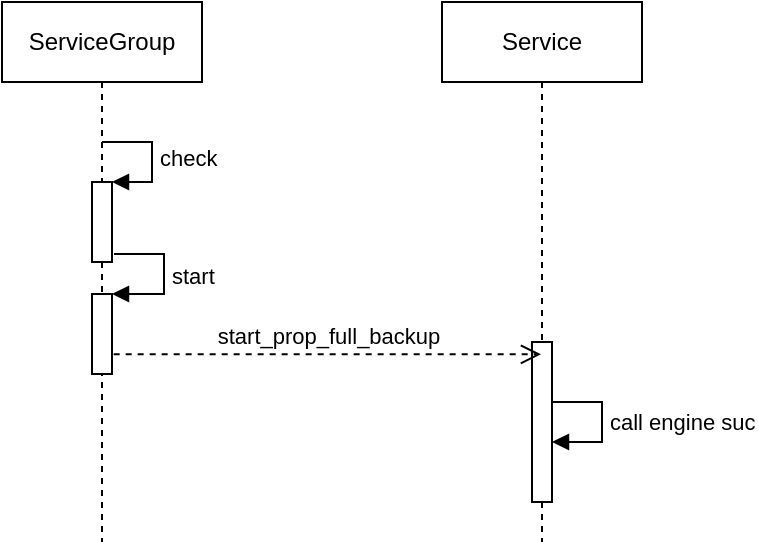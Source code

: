 <mxfile version="15.2.1" type="github">
  <diagram id="tKv0VxTw6U8oqhbLYjSn" name="第 1 页">
    <mxGraphModel dx="1100" dy="668" grid="1" gridSize="10" guides="1" tooltips="1" connect="1" arrows="1" fold="1" page="1" pageScale="1" pageWidth="827" pageHeight="1169" math="0" shadow="0">
      <root>
        <mxCell id="0" />
        <mxCell id="1" parent="0" />
        <mxCell id="y-dI7r-PkCuqXCwZw97I-2" value="ServiceGroup" style="shape=umlLifeline;perimeter=lifelinePerimeter;whiteSpace=wrap;html=1;container=1;collapsible=0;recursiveResize=0;outlineConnect=0;" vertex="1" parent="1">
          <mxGeometry x="100" y="130" width="100" height="270" as="geometry" />
        </mxCell>
        <mxCell id="y-dI7r-PkCuqXCwZw97I-3" value="" style="html=1;points=[];perimeter=orthogonalPerimeter;" vertex="1" parent="y-dI7r-PkCuqXCwZw97I-2">
          <mxGeometry x="45" y="90" width="10" height="40" as="geometry" />
        </mxCell>
        <mxCell id="y-dI7r-PkCuqXCwZw97I-4" value="check" style="edgeStyle=orthogonalEdgeStyle;html=1;align=left;spacingLeft=2;endArrow=block;rounded=0;entryX=1;entryY=0;" edge="1" target="y-dI7r-PkCuqXCwZw97I-3" parent="y-dI7r-PkCuqXCwZw97I-2">
          <mxGeometry relative="1" as="geometry">
            <mxPoint x="50" y="70" as="sourcePoint" />
            <Array as="points">
              <mxPoint x="75" y="70" />
            </Array>
          </mxGeometry>
        </mxCell>
        <mxCell id="y-dI7r-PkCuqXCwZw97I-5" value="" style="html=1;points=[];perimeter=orthogonalPerimeter;" vertex="1" parent="y-dI7r-PkCuqXCwZw97I-2">
          <mxGeometry x="45" y="146" width="10" height="40" as="geometry" />
        </mxCell>
        <mxCell id="y-dI7r-PkCuqXCwZw97I-6" value="start" style="edgeStyle=orthogonalEdgeStyle;html=1;align=left;spacingLeft=2;endArrow=block;rounded=0;entryX=1;entryY=0;" edge="1" target="y-dI7r-PkCuqXCwZw97I-5" parent="y-dI7r-PkCuqXCwZw97I-2">
          <mxGeometry relative="1" as="geometry">
            <mxPoint x="56" y="126" as="sourcePoint" />
            <Array as="points">
              <mxPoint x="81" y="126" />
              <mxPoint x="81" y="146" />
            </Array>
          </mxGeometry>
        </mxCell>
        <mxCell id="y-dI7r-PkCuqXCwZw97I-7" value="Service" style="shape=umlLifeline;perimeter=lifelinePerimeter;whiteSpace=wrap;html=1;container=1;collapsible=0;recursiveResize=0;outlineConnect=0;" vertex="1" parent="1">
          <mxGeometry x="320" y="130" width="100" height="270" as="geometry" />
        </mxCell>
        <mxCell id="y-dI7r-PkCuqXCwZw97I-9" value="" style="html=1;points=[];perimeter=orthogonalPerimeter;" vertex="1" parent="y-dI7r-PkCuqXCwZw97I-7">
          <mxGeometry x="45" y="170" width="10" height="80" as="geometry" />
        </mxCell>
        <mxCell id="y-dI7r-PkCuqXCwZw97I-10" value="start_prop_full_backup" style="html=1;verticalAlign=bottom;endArrow=open;dashed=1;endSize=8;exitX=1.083;exitY=0.754;exitDx=0;exitDy=0;exitPerimeter=0;" edge="1" parent="1" source="y-dI7r-PkCuqXCwZw97I-5" target="y-dI7r-PkCuqXCwZw97I-7">
          <mxGeometry relative="1" as="geometry">
            <mxPoint x="290" y="340" as="sourcePoint" />
            <mxPoint x="210" y="340" as="targetPoint" />
          </mxGeometry>
        </mxCell>
        <mxCell id="y-dI7r-PkCuqXCwZw97I-12" value="call engine suc" style="edgeStyle=orthogonalEdgeStyle;html=1;align=left;spacingLeft=2;endArrow=block;rounded=0;entryX=1;entryY=0;" edge="1" parent="1">
          <mxGeometry relative="1" as="geometry">
            <mxPoint x="375" y="330" as="sourcePoint" />
            <Array as="points">
              <mxPoint x="400" y="330" />
            </Array>
            <mxPoint x="375" y="350" as="targetPoint" />
          </mxGeometry>
        </mxCell>
      </root>
    </mxGraphModel>
  </diagram>
</mxfile>
